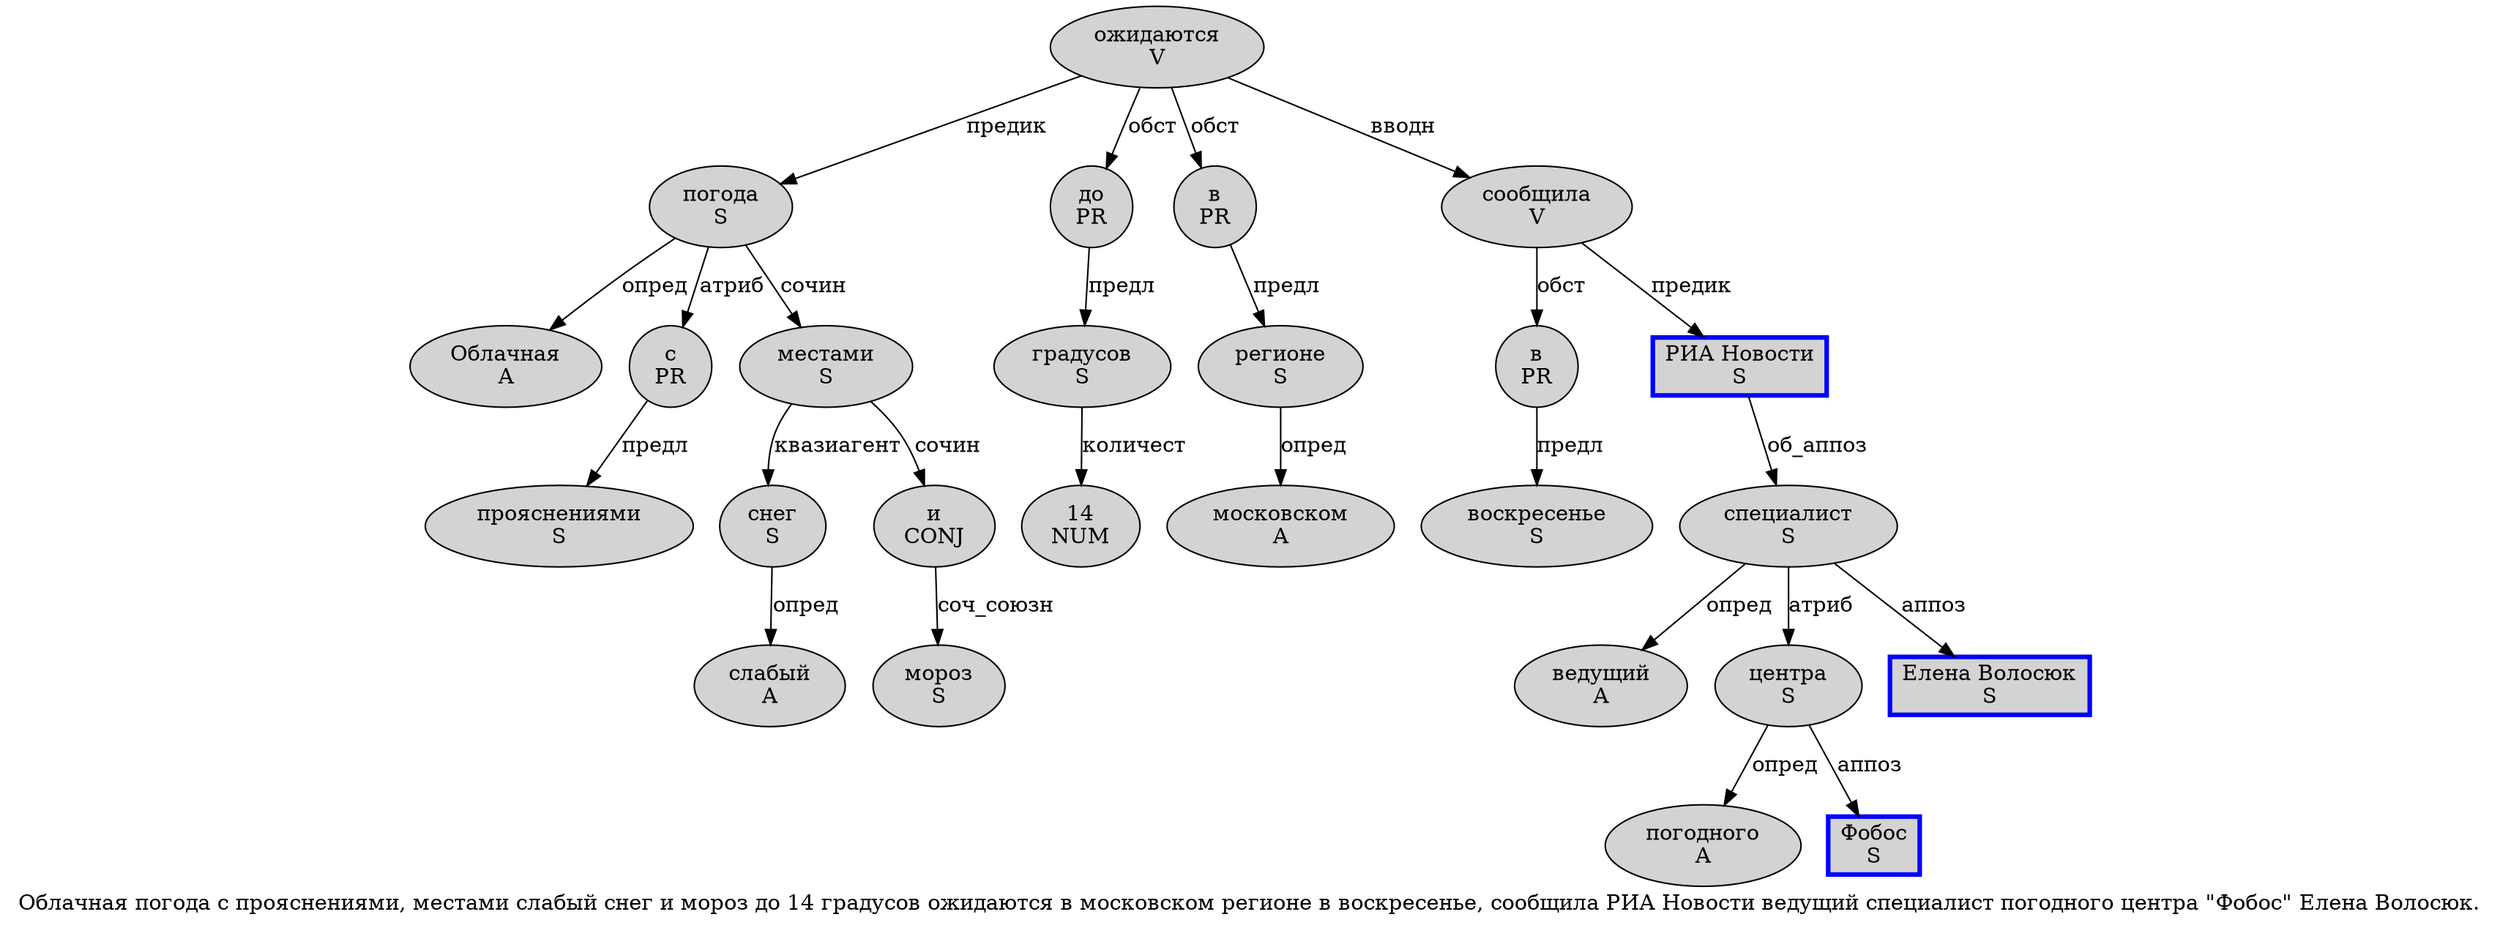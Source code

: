 digraph SENTENCE_388 {
	graph [label="Облачная погода с прояснениями, местами слабый снег и мороз до 14 градусов ожидаются в московском регионе в воскресенье, сообщила РИА Новости ведущий специалист погодного центра \"Фобос\" Елена Волосюк."]
	node [style=filled]
		0 [label="Облачная
A" color="" fillcolor=lightgray penwidth=1 shape=ellipse]
		1 [label="погода
S" color="" fillcolor=lightgray penwidth=1 shape=ellipse]
		2 [label="с
PR" color="" fillcolor=lightgray penwidth=1 shape=ellipse]
		3 [label="прояснениями
S" color="" fillcolor=lightgray penwidth=1 shape=ellipse]
		5 [label="местами
S" color="" fillcolor=lightgray penwidth=1 shape=ellipse]
		6 [label="слабый
A" color="" fillcolor=lightgray penwidth=1 shape=ellipse]
		7 [label="снег
S" color="" fillcolor=lightgray penwidth=1 shape=ellipse]
		8 [label="и
CONJ" color="" fillcolor=lightgray penwidth=1 shape=ellipse]
		9 [label="мороз
S" color="" fillcolor=lightgray penwidth=1 shape=ellipse]
		10 [label="до
PR" color="" fillcolor=lightgray penwidth=1 shape=ellipse]
		11 [label="14
NUM" color="" fillcolor=lightgray penwidth=1 shape=ellipse]
		12 [label="градусов
S" color="" fillcolor=lightgray penwidth=1 shape=ellipse]
		13 [label="ожидаются
V" color="" fillcolor=lightgray penwidth=1 shape=ellipse]
		14 [label="в
PR" color="" fillcolor=lightgray penwidth=1 shape=ellipse]
		15 [label="московском
A" color="" fillcolor=lightgray penwidth=1 shape=ellipse]
		16 [label="регионе
S" color="" fillcolor=lightgray penwidth=1 shape=ellipse]
		17 [label="в
PR" color="" fillcolor=lightgray penwidth=1 shape=ellipse]
		18 [label="воскресенье
S" color="" fillcolor=lightgray penwidth=1 shape=ellipse]
		20 [label="сообщила
V" color="" fillcolor=lightgray penwidth=1 shape=ellipse]
		21 [label="РИА Новости
S" color=blue fillcolor=lightgray penwidth=3 shape=box]
		22 [label="ведущий
A" color="" fillcolor=lightgray penwidth=1 shape=ellipse]
		23 [label="специалист
S" color="" fillcolor=lightgray penwidth=1 shape=ellipse]
		24 [label="погодного
A" color="" fillcolor=lightgray penwidth=1 shape=ellipse]
		25 [label="центра
S" color="" fillcolor=lightgray penwidth=1 shape=ellipse]
		27 [label="Фобос
S" color=blue fillcolor=lightgray penwidth=3 shape=box]
		29 [label="Елена Волосюк
S" color=blue fillcolor=lightgray penwidth=3 shape=box]
			13 -> 1 [label="предик"]
			13 -> 10 [label="обст"]
			13 -> 14 [label="обст"]
			13 -> 20 [label="вводн"]
			1 -> 0 [label="опред"]
			1 -> 2 [label="атриб"]
			1 -> 5 [label="сочин"]
			2 -> 3 [label="предл"]
			16 -> 15 [label="опред"]
			10 -> 12 [label="предл"]
			5 -> 7 [label="квазиагент"]
			5 -> 8 [label="сочин"]
			8 -> 9 [label="соч_союзн"]
			14 -> 16 [label="предл"]
			25 -> 24 [label="опред"]
			25 -> 27 [label="аппоз"]
			23 -> 22 [label="опред"]
			23 -> 25 [label="атриб"]
			23 -> 29 [label="аппоз"]
			7 -> 6 [label="опред"]
			12 -> 11 [label="количест"]
			20 -> 17 [label="обст"]
			20 -> 21 [label="предик"]
			21 -> 23 [label="об_аппоз"]
			17 -> 18 [label="предл"]
}